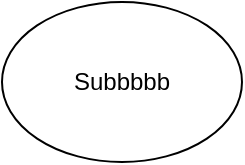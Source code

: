 <mxfile version="15.8.6" type="google"><diagram id="3Gjbr6MxbIAyMBtLIoxj" name="Page-1"><mxGraphModel dx="700" dy="744" grid="1" gridSize="10" guides="1" tooltips="1" connect="1" arrows="1" fold="1" page="1" pageScale="1" pageWidth="1200" pageHeight="1920" math="0" shadow="0"><root><mxCell id="0"/><mxCell id="1" parent="0"/><mxCell id="rVO_O0XPAh6z-3Yf24LF-1" value="" style="ellipse;whiteSpace=wrap;html=1;" parent="1" vertex="1"><mxGeometry x="360" y="230" width="120" height="80" as="geometry"/></mxCell><mxCell id="TZJjH2-KRBZD1C0KphRn-1" value="Subbbbb" style="text;html=1;strokeColor=none;fillColor=none;align=center;verticalAlign=middle;whiteSpace=wrap;rounded=0;" parent="1" vertex="1"><mxGeometry x="390" y="255" width="60" height="30" as="geometry"/></mxCell></root></mxGraphModel></diagram></mxfile>